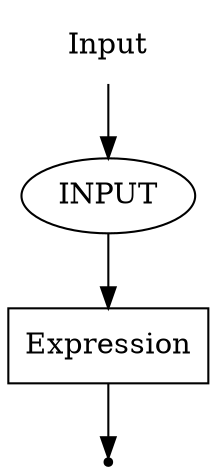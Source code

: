 digraph Input {
  start [label="Input" shape=plaintext];
  end [label="" shape=point];
  A [label="INPUT" shape=oval];
  B [label="Expression" shape=box];
  start -> A;
  A -> B;
  B -> end;
}